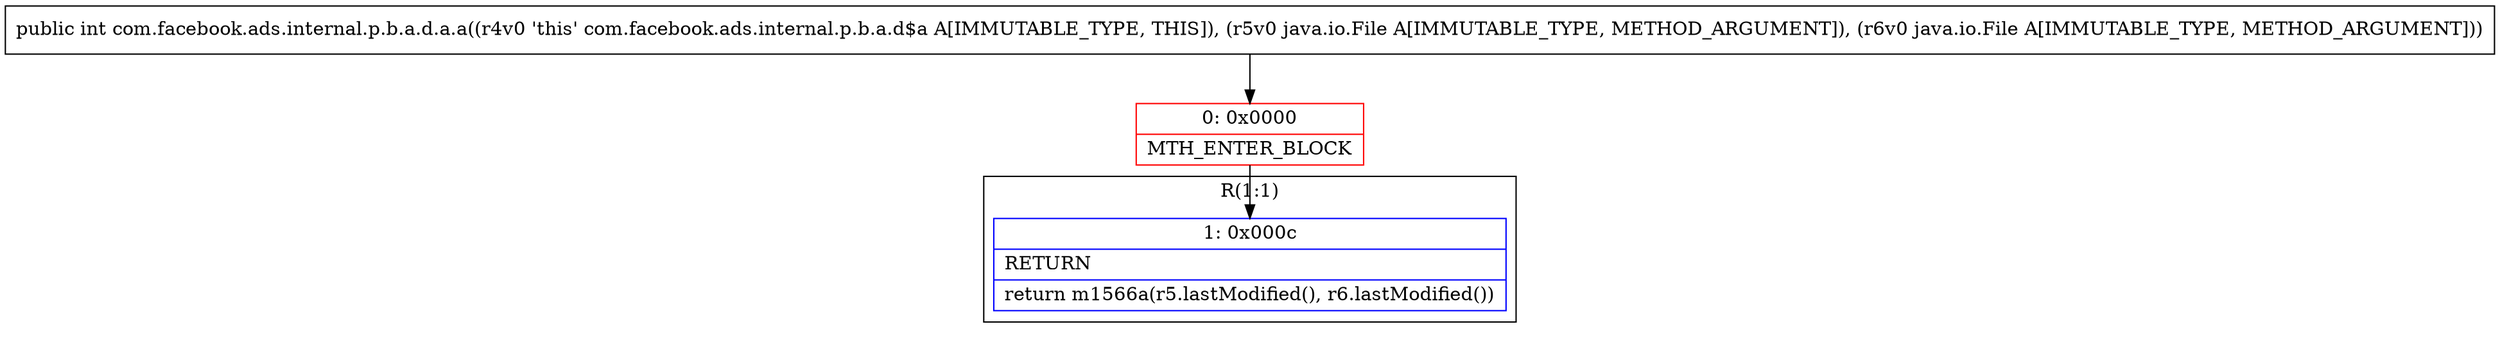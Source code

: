 digraph "CFG forcom.facebook.ads.internal.p.b.a.d.a.a(Ljava\/io\/File;Ljava\/io\/File;)I" {
subgraph cluster_Region_402537021 {
label = "R(1:1)";
node [shape=record,color=blue];
Node_1 [shape=record,label="{1\:\ 0x000c|RETURN\l|return m1566a(r5.lastModified(), r6.lastModified())\l}"];
}
Node_0 [shape=record,color=red,label="{0\:\ 0x0000|MTH_ENTER_BLOCK\l}"];
MethodNode[shape=record,label="{public int com.facebook.ads.internal.p.b.a.d.a.a((r4v0 'this' com.facebook.ads.internal.p.b.a.d$a A[IMMUTABLE_TYPE, THIS]), (r5v0 java.io.File A[IMMUTABLE_TYPE, METHOD_ARGUMENT]), (r6v0 java.io.File A[IMMUTABLE_TYPE, METHOD_ARGUMENT])) }"];
MethodNode -> Node_0;
Node_0 -> Node_1;
}

